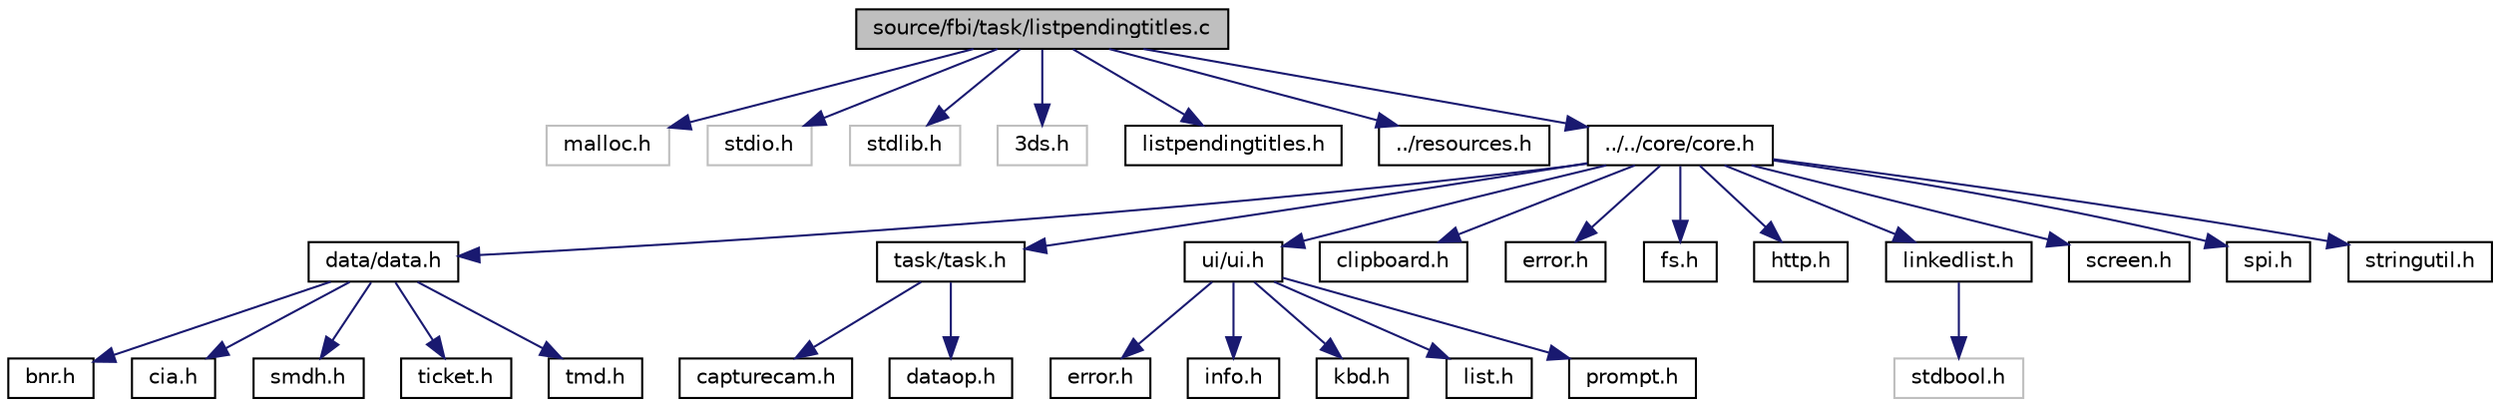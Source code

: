 digraph "source/fbi/task/listpendingtitles.c"
{
  edge [fontname="Helvetica",fontsize="10",labelfontname="Helvetica",labelfontsize="10"];
  node [fontname="Helvetica",fontsize="10",shape=record];
  Node1 [label="source/fbi/task/listpendingtitles.c",height=0.2,width=0.4,color="black", fillcolor="grey75", style="filled" fontcolor="black"];
  Node1 -> Node2 [color="midnightblue",fontsize="10",style="solid",fontname="Helvetica"];
  Node2 [label="malloc.h",height=0.2,width=0.4,color="grey75", fillcolor="white", style="filled"];
  Node1 -> Node3 [color="midnightblue",fontsize="10",style="solid",fontname="Helvetica"];
  Node3 [label="stdio.h",height=0.2,width=0.4,color="grey75", fillcolor="white", style="filled"];
  Node1 -> Node4 [color="midnightblue",fontsize="10",style="solid",fontname="Helvetica"];
  Node4 [label="stdlib.h",height=0.2,width=0.4,color="grey75", fillcolor="white", style="filled"];
  Node1 -> Node5 [color="midnightblue",fontsize="10",style="solid",fontname="Helvetica"];
  Node5 [label="3ds.h",height=0.2,width=0.4,color="grey75", fillcolor="white", style="filled"];
  Node1 -> Node6 [color="midnightblue",fontsize="10",style="solid",fontname="Helvetica"];
  Node6 [label="listpendingtitles.h",height=0.2,width=0.4,color="black", fillcolor="white", style="filled",URL="$listpendingtitles_8h.html"];
  Node1 -> Node7 [color="midnightblue",fontsize="10",style="solid",fontname="Helvetica"];
  Node7 [label="../resources.h",height=0.2,width=0.4,color="black", fillcolor="white", style="filled",URL="$resources_8h.html"];
  Node1 -> Node8 [color="midnightblue",fontsize="10",style="solid",fontname="Helvetica"];
  Node8 [label="../../core/core.h",height=0.2,width=0.4,color="black", fillcolor="white", style="filled",URL="$core_8h.html"];
  Node8 -> Node9 [color="midnightblue",fontsize="10",style="solid",fontname="Helvetica"];
  Node9 [label="data/data.h",height=0.2,width=0.4,color="black", fillcolor="white", style="filled",URL="$data_8h.html"];
  Node9 -> Node10 [color="midnightblue",fontsize="10",style="solid",fontname="Helvetica"];
  Node10 [label="bnr.h",height=0.2,width=0.4,color="black", fillcolor="white", style="filled",URL="$bnr_8h.html"];
  Node9 -> Node11 [color="midnightblue",fontsize="10",style="solid",fontname="Helvetica"];
  Node11 [label="cia.h",height=0.2,width=0.4,color="black", fillcolor="white", style="filled",URL="$cia_8h.html"];
  Node9 -> Node12 [color="midnightblue",fontsize="10",style="solid",fontname="Helvetica"];
  Node12 [label="smdh.h",height=0.2,width=0.4,color="black", fillcolor="white", style="filled",URL="$smdh_8h.html"];
  Node9 -> Node13 [color="midnightblue",fontsize="10",style="solid",fontname="Helvetica"];
  Node13 [label="ticket.h",height=0.2,width=0.4,color="black", fillcolor="white", style="filled",URL="$ticket_8h.html"];
  Node9 -> Node14 [color="midnightblue",fontsize="10",style="solid",fontname="Helvetica"];
  Node14 [label="tmd.h",height=0.2,width=0.4,color="black", fillcolor="white", style="filled",URL="$tmd_8h.html"];
  Node8 -> Node15 [color="midnightblue",fontsize="10",style="solid",fontname="Helvetica"];
  Node15 [label="task/task.h",height=0.2,width=0.4,color="black", fillcolor="white", style="filled",URL="$task_8h.html"];
  Node15 -> Node16 [color="midnightblue",fontsize="10",style="solid",fontname="Helvetica"];
  Node16 [label="capturecam.h",height=0.2,width=0.4,color="black", fillcolor="white", style="filled",URL="$capturecam_8h.html"];
  Node15 -> Node17 [color="midnightblue",fontsize="10",style="solid",fontname="Helvetica"];
  Node17 [label="dataop.h",height=0.2,width=0.4,color="black", fillcolor="white", style="filled",URL="$dataop_8h.html"];
  Node8 -> Node18 [color="midnightblue",fontsize="10",style="solid",fontname="Helvetica"];
  Node18 [label="ui/ui.h",height=0.2,width=0.4,color="black", fillcolor="white", style="filled",URL="$ui_8h.html"];
  Node18 -> Node19 [color="midnightblue",fontsize="10",style="solid",fontname="Helvetica"];
  Node19 [label="error.h",height=0.2,width=0.4,color="black", fillcolor="white", style="filled",URL="$ui_2error_8h.html"];
  Node18 -> Node20 [color="midnightblue",fontsize="10",style="solid",fontname="Helvetica"];
  Node20 [label="info.h",height=0.2,width=0.4,color="black", fillcolor="white", style="filled",URL="$info_8h.html"];
  Node18 -> Node21 [color="midnightblue",fontsize="10",style="solid",fontname="Helvetica"];
  Node21 [label="kbd.h",height=0.2,width=0.4,color="black", fillcolor="white", style="filled",URL="$kbd_8h.html"];
  Node18 -> Node22 [color="midnightblue",fontsize="10",style="solid",fontname="Helvetica"];
  Node22 [label="list.h",height=0.2,width=0.4,color="black", fillcolor="white", style="filled",URL="$list_8h.html"];
  Node18 -> Node23 [color="midnightblue",fontsize="10",style="solid",fontname="Helvetica"];
  Node23 [label="prompt.h",height=0.2,width=0.4,color="black", fillcolor="white", style="filled",URL="$prompt_8h.html"];
  Node8 -> Node24 [color="midnightblue",fontsize="10",style="solid",fontname="Helvetica"];
  Node24 [label="clipboard.h",height=0.2,width=0.4,color="black", fillcolor="white", style="filled",URL="$clipboard_8h.html"];
  Node8 -> Node25 [color="midnightblue",fontsize="10",style="solid",fontname="Helvetica"];
  Node25 [label="error.h",height=0.2,width=0.4,color="black", fillcolor="white", style="filled",URL="$error_8h.html"];
  Node8 -> Node26 [color="midnightblue",fontsize="10",style="solid",fontname="Helvetica"];
  Node26 [label="fs.h",height=0.2,width=0.4,color="black", fillcolor="white", style="filled",URL="$fs_8h.html"];
  Node8 -> Node27 [color="midnightblue",fontsize="10",style="solid",fontname="Helvetica"];
  Node27 [label="http.h",height=0.2,width=0.4,color="black", fillcolor="white", style="filled",URL="$http_8h.html"];
  Node8 -> Node28 [color="midnightblue",fontsize="10",style="solid",fontname="Helvetica"];
  Node28 [label="linkedlist.h",height=0.2,width=0.4,color="black", fillcolor="white", style="filled",URL="$linkedlist_8h.html"];
  Node28 -> Node29 [color="midnightblue",fontsize="10",style="solid",fontname="Helvetica"];
  Node29 [label="stdbool.h",height=0.2,width=0.4,color="grey75", fillcolor="white", style="filled"];
  Node8 -> Node30 [color="midnightblue",fontsize="10",style="solid",fontname="Helvetica"];
  Node30 [label="screen.h",height=0.2,width=0.4,color="black", fillcolor="white", style="filled",URL="$screen_8h.html"];
  Node8 -> Node31 [color="midnightblue",fontsize="10",style="solid",fontname="Helvetica"];
  Node31 [label="spi.h",height=0.2,width=0.4,color="black", fillcolor="white", style="filled",URL="$spi_8h.html"];
  Node8 -> Node32 [color="midnightblue",fontsize="10",style="solid",fontname="Helvetica"];
  Node32 [label="stringutil.h",height=0.2,width=0.4,color="black", fillcolor="white", style="filled",URL="$stringutil_8h.html"];
}
